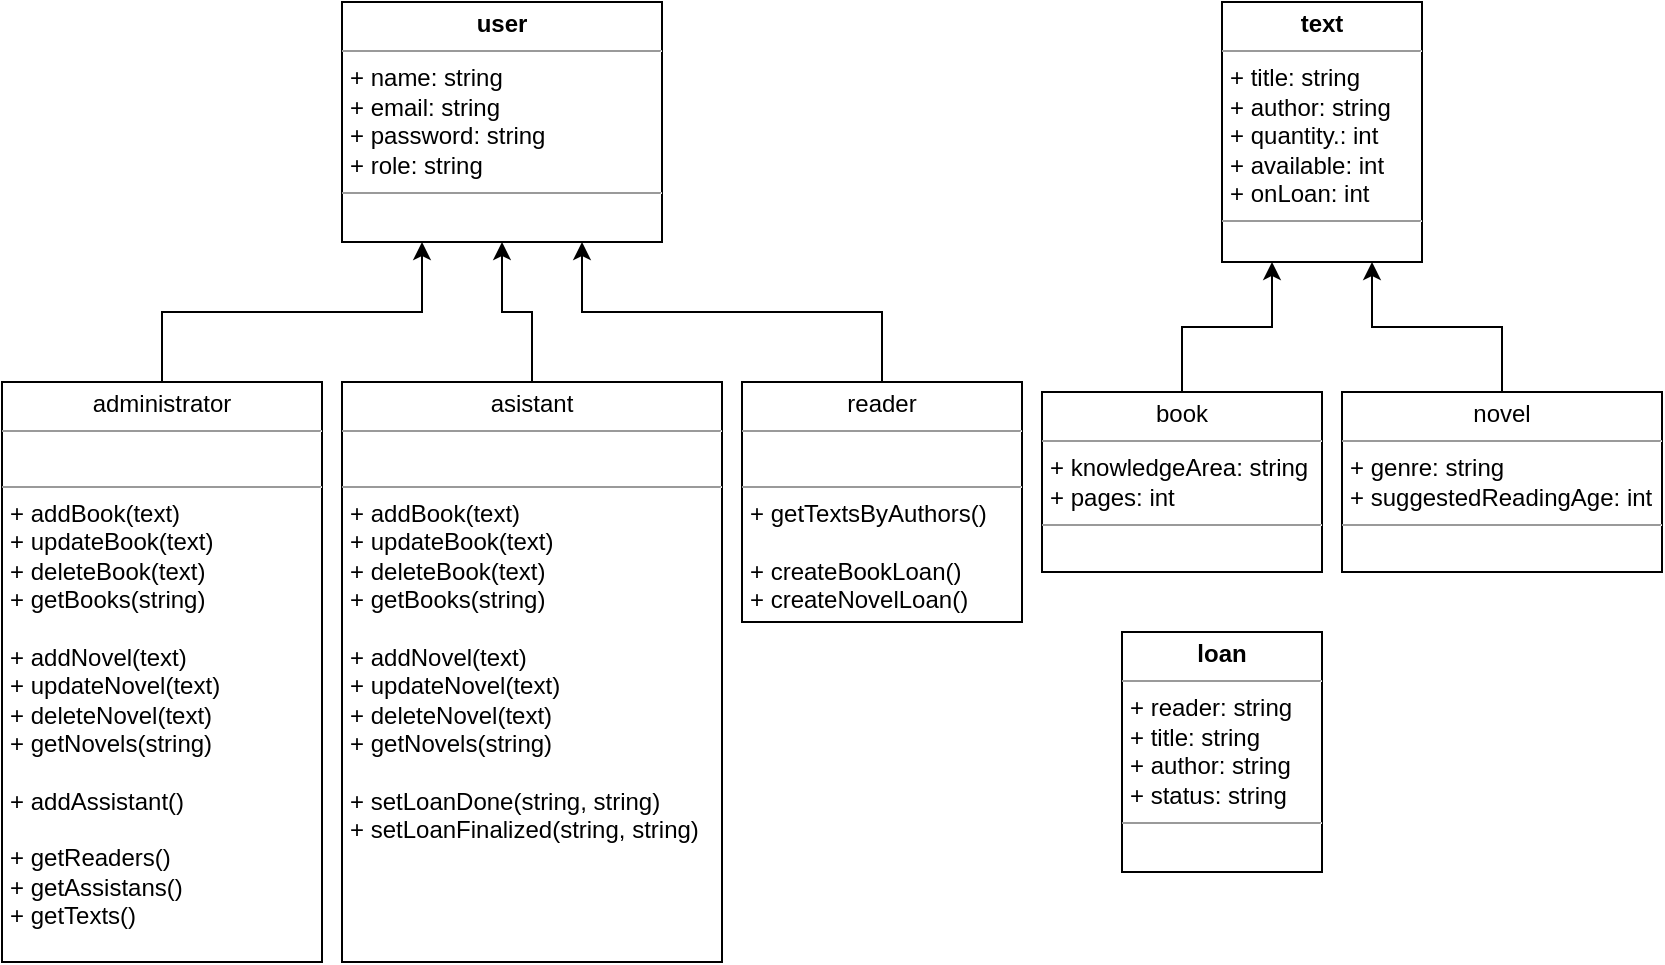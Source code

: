 <mxfile version="23.1.5" type="device">
  <diagram name="Page-1" id="DOIysHnRazi0n_MeW1Om">
    <mxGraphModel dx="880" dy="532" grid="1" gridSize="10" guides="1" tooltips="1" connect="1" arrows="1" fold="1" page="1" pageScale="1" pageWidth="850" pageHeight="1100" math="0" shadow="0">
      <root>
        <mxCell id="0" />
        <mxCell id="1" parent="0" />
        <mxCell id="ckGvIEc-qAHW7e7sVjnm-15" value="&lt;p style=&quot;margin:0px;margin-top:4px;text-align:center;&quot;&gt;&lt;b&gt;user&lt;/b&gt;&lt;/p&gt;&lt;hr size=&quot;1&quot;&gt;&lt;p style=&quot;margin:0px;margin-left:4px;&quot;&gt;+ name: string&lt;br&gt;&lt;/p&gt;&lt;p style=&quot;margin:0px;margin-left:4px;&quot;&gt;+ email: string&lt;br&gt;&lt;/p&gt;&lt;p style=&quot;margin:0px;margin-left:4px;&quot;&gt;+ password: string&lt;/p&gt;&lt;p style=&quot;margin:0px;margin-left:4px;&quot;&gt;+ role: string&lt;/p&gt;&lt;hr size=&quot;1&quot;&gt;&lt;p style=&quot;margin:0px;margin-left:4px;&quot;&gt;&lt;br&gt;&lt;/p&gt;" style="verticalAlign=top;align=left;overflow=fill;html=1;whiteSpace=wrap;" parent="1" vertex="1">
          <mxGeometry x="340" y="70" width="160" height="120" as="geometry" />
        </mxCell>
        <mxCell id="ckGvIEc-qAHW7e7sVjnm-20" style="edgeStyle=orthogonalEdgeStyle;rounded=0;orthogonalLoop=1;jettySize=auto;html=1;exitX=0.5;exitY=0;exitDx=0;exitDy=0;entryX=0.25;entryY=1;entryDx=0;entryDy=0;" parent="1" source="ckGvIEc-qAHW7e7sVjnm-16" target="ckGvIEc-qAHW7e7sVjnm-15" edge="1">
          <mxGeometry relative="1" as="geometry" />
        </mxCell>
        <mxCell id="ckGvIEc-qAHW7e7sVjnm-16" value="&lt;p style=&quot;margin:0px;margin-top:4px;text-align:center;&quot;&gt;administrator&lt;/p&gt;&lt;hr size=&quot;1&quot;&gt;&lt;p style=&quot;margin:0px;margin-left:4px;&quot;&gt;&lt;br&gt;&lt;/p&gt;&lt;hr size=&quot;1&quot;&gt;&lt;p style=&quot;margin:0px;margin-left:4px;&quot;&gt;+ addBook(text)&lt;/p&gt;&lt;p style=&quot;margin:0px;margin-left:4px;&quot;&gt;+ updateBook(text)&lt;/p&gt;&lt;p style=&quot;margin:0px;margin-left:4px;&quot;&gt;+ deleteBook(text)&lt;/p&gt;&lt;p style=&quot;margin:0px;margin-left:4px;&quot;&gt;+ getBooks(string)&lt;/p&gt;&lt;p style=&quot;margin:0px;margin-left:4px;&quot;&gt;&lt;br&gt;&lt;/p&gt;&lt;p style=&quot;margin: 0px 0px 0px 4px;&quot;&gt;+ addNovel(text)&lt;/p&gt;&lt;p style=&quot;margin: 0px 0px 0px 4px;&quot;&gt;+ updateNovel(text)&lt;/p&gt;&lt;p style=&quot;margin: 0px 0px 0px 4px;&quot;&gt;+ deleteNovel(text)&lt;/p&gt;&lt;p style=&quot;margin: 0px 0px 0px 4px;&quot;&gt;+ getNovels(string)&lt;/p&gt;&lt;p style=&quot;margin:0px;margin-left:4px;&quot;&gt;&lt;br&gt;&lt;/p&gt;&lt;p style=&quot;margin:0px;margin-left:4px;&quot;&gt;+ addAssistant()&lt;/p&gt;&lt;p style=&quot;margin:0px;margin-left:4px;&quot;&gt;&lt;br&gt;&lt;/p&gt;&lt;p style=&quot;margin:0px;margin-left:4px;&quot;&gt;+ getReaders()&lt;/p&gt;&lt;p style=&quot;margin:0px;margin-left:4px;&quot;&gt;+ getAssistans()&lt;/p&gt;&lt;p style=&quot;margin:0px;margin-left:4px;&quot;&gt;+ getTexts()&lt;/p&gt;" style="verticalAlign=top;align=left;overflow=fill;html=1;whiteSpace=wrap;" parent="1" vertex="1">
          <mxGeometry x="170" y="260" width="160" height="290" as="geometry" />
        </mxCell>
        <mxCell id="ckGvIEc-qAHW7e7sVjnm-21" style="edgeStyle=orthogonalEdgeStyle;rounded=0;orthogonalLoop=1;jettySize=auto;html=1;exitX=0.5;exitY=0;exitDx=0;exitDy=0;" parent="1" source="ckGvIEc-qAHW7e7sVjnm-18" target="ckGvIEc-qAHW7e7sVjnm-15" edge="1">
          <mxGeometry relative="1" as="geometry" />
        </mxCell>
        <mxCell id="ckGvIEc-qAHW7e7sVjnm-18" value="&lt;p style=&quot;margin:0px;margin-top:4px;text-align:center;&quot;&gt;asistant&lt;/p&gt;&lt;hr size=&quot;1&quot;&gt;&lt;p style=&quot;margin:0px;margin-left:4px;&quot;&gt;&lt;br&gt;&lt;/p&gt;&lt;hr size=&quot;1&quot;&gt;&lt;p style=&quot;margin: 0px 0px 0px 4px;&quot;&gt;+ addBook(text)&lt;/p&gt;&lt;p style=&quot;margin: 0px 0px 0px 4px;&quot;&gt;+ updateBook(text)&lt;/p&gt;&lt;p style=&quot;margin: 0px 0px 0px 4px;&quot;&gt;+ deleteBook(text)&lt;/p&gt;&lt;p style=&quot;margin: 0px 0px 0px 4px;&quot;&gt;+ getBooks(string)&lt;/p&gt;&lt;p style=&quot;margin: 0px 0px 0px 4px;&quot;&gt;&lt;br&gt;&lt;/p&gt;&lt;p style=&quot;margin: 0px 0px 0px 4px;&quot;&gt;+ addNovel(text)&lt;/p&gt;&lt;p style=&quot;margin: 0px 0px 0px 4px;&quot;&gt;+ updateNovel(text)&lt;/p&gt;&lt;p style=&quot;margin: 0px 0px 0px 4px;&quot;&gt;+ deleteNovel(text)&lt;/p&gt;&lt;p style=&quot;margin: 0px 0px 0px 4px;&quot;&gt;+ getNovels(string)&lt;/p&gt;&lt;p style=&quot;margin: 0px 0px 0px 4px;&quot;&gt;&lt;br&gt;&lt;/p&gt;&lt;p style=&quot;margin:0px;margin-left:4px;&quot;&gt;+ setLoanDone(string, string)&lt;/p&gt;&lt;p style=&quot;margin:0px;margin-left:4px;&quot;&gt;+ setLoanFinalized(string, string)&lt;/p&gt;&lt;p style=&quot;margin:0px;margin-left:4px;&quot;&gt;&lt;br&gt;&lt;/p&gt;&lt;p style=&quot;margin:0px;margin-left:4px;&quot;&gt;&lt;br&gt;&lt;/p&gt;" style="verticalAlign=top;align=left;overflow=fill;html=1;whiteSpace=wrap;" parent="1" vertex="1">
          <mxGeometry x="340" y="260" width="190" height="290" as="geometry" />
        </mxCell>
        <mxCell id="ckGvIEc-qAHW7e7sVjnm-22" value="&lt;p style=&quot;margin:0px;margin-top:4px;text-align:center;&quot;&gt;&lt;b&gt;text&lt;/b&gt;&lt;/p&gt;&lt;hr size=&quot;1&quot;&gt;&lt;p style=&quot;margin:0px;margin-left:4px;&quot;&gt;+ title: string&lt;br&gt;&lt;/p&gt;&lt;p style=&quot;margin:0px;margin-left:4px;&quot;&gt;+ author: string&lt;br&gt;&lt;/p&gt;&lt;p style=&quot;margin:0px;margin-left:4px;&quot;&gt;+ quantity.: int&lt;/p&gt;&lt;p style=&quot;margin:0px;margin-left:4px;&quot;&gt;+ available: int&lt;/p&gt;&lt;p style=&quot;margin:0px;margin-left:4px;&quot;&gt;+ onLoan: int&lt;/p&gt;&lt;hr size=&quot;1&quot;&gt;&lt;p style=&quot;margin:0px;margin-left:4px;&quot;&gt;&lt;br&gt;&lt;/p&gt;" style="verticalAlign=top;align=left;overflow=fill;html=1;whiteSpace=wrap;" parent="1" vertex="1">
          <mxGeometry x="780" y="70" width="100" height="130" as="geometry" />
        </mxCell>
        <mxCell id="mhMeixmQPNtmKC2Ot4LU-4" style="edgeStyle=orthogonalEdgeStyle;rounded=0;orthogonalLoop=1;jettySize=auto;html=1;exitX=0.5;exitY=0;exitDx=0;exitDy=0;entryX=0.25;entryY=1;entryDx=0;entryDy=0;" parent="1" source="ckGvIEc-qAHW7e7sVjnm-23" target="ckGvIEc-qAHW7e7sVjnm-22" edge="1">
          <mxGeometry relative="1" as="geometry" />
        </mxCell>
        <mxCell id="ckGvIEc-qAHW7e7sVjnm-23" value="&lt;p style=&quot;margin:0px;margin-top:4px;text-align:center;&quot;&gt;book&lt;/p&gt;&lt;hr size=&quot;1&quot;&gt;&lt;p style=&quot;margin:0px;margin-left:4px;&quot;&gt;+ knowledgeArea: string&lt;/p&gt;&lt;p style=&quot;margin:0px;margin-left:4px;&quot;&gt;+ pages: int&lt;/p&gt;&lt;hr size=&quot;1&quot;&gt;&lt;p style=&quot;margin:0px;margin-left:4px;&quot;&gt;&lt;br&gt;&lt;/p&gt;" style="verticalAlign=top;align=left;overflow=fill;html=1;whiteSpace=wrap;" parent="1" vertex="1">
          <mxGeometry x="690" y="265" width="140" height="90" as="geometry" />
        </mxCell>
        <mxCell id="mhMeixmQPNtmKC2Ot4LU-5" style="edgeStyle=orthogonalEdgeStyle;rounded=0;orthogonalLoop=1;jettySize=auto;html=1;exitX=0.5;exitY=0;exitDx=0;exitDy=0;entryX=0.75;entryY=1;entryDx=0;entryDy=0;" parent="1" source="ckGvIEc-qAHW7e7sVjnm-24" target="ckGvIEc-qAHW7e7sVjnm-22" edge="1">
          <mxGeometry relative="1" as="geometry" />
        </mxCell>
        <mxCell id="ckGvIEc-qAHW7e7sVjnm-24" value="&lt;p style=&quot;margin:0px;margin-top:4px;text-align:center;&quot;&gt;novel&lt;/p&gt;&lt;hr size=&quot;1&quot;&gt;&lt;p style=&quot;margin:0px;margin-left:4px;&quot;&gt;+ genre: string&lt;/p&gt;&lt;p style=&quot;margin:0px;margin-left:4px;&quot;&gt;+ suggestedReadingAge: int&lt;/p&gt;&lt;hr size=&quot;1&quot;&gt;&lt;p style=&quot;margin:0px;margin-left:4px;&quot;&gt;&lt;br&gt;&lt;/p&gt;" style="verticalAlign=top;align=left;overflow=fill;html=1;whiteSpace=wrap;" parent="1" vertex="1">
          <mxGeometry x="840" y="265" width="160" height="90" as="geometry" />
        </mxCell>
        <mxCell id="mhMeixmQPNtmKC2Ot4LU-3" style="edgeStyle=orthogonalEdgeStyle;rounded=0;orthogonalLoop=1;jettySize=auto;html=1;exitX=0.5;exitY=0;exitDx=0;exitDy=0;entryX=0.75;entryY=1;entryDx=0;entryDy=0;" parent="1" source="mhMeixmQPNtmKC2Ot4LU-1" target="ckGvIEc-qAHW7e7sVjnm-15" edge="1">
          <mxGeometry relative="1" as="geometry" />
        </mxCell>
        <mxCell id="mhMeixmQPNtmKC2Ot4LU-1" value="&lt;p style=&quot;margin:0px;margin-top:4px;text-align:center;&quot;&gt;reader&lt;/p&gt;&lt;hr size=&quot;1&quot;&gt;&lt;p style=&quot;margin:0px;margin-left:4px;&quot;&gt;&lt;br&gt;&lt;/p&gt;&lt;hr size=&quot;1&quot;&gt;&lt;p style=&quot;margin: 0px 0px 0px 4px;&quot;&gt;+&amp;nbsp;getTextsByAuthors&lt;span style=&quot;background-color: initial;&quot;&gt;()&lt;/span&gt;&lt;/p&gt;&lt;p style=&quot;margin: 0px 0px 0px 4px;&quot;&gt;&lt;br&gt;&lt;/p&gt;&lt;p style=&quot;margin: 0px 0px 0px 4px;&quot;&gt;+ createBookLoan()&lt;/p&gt;&lt;p style=&quot;margin: 0px 0px 0px 4px;&quot;&gt;+ createNovelLoan()&lt;br&gt;&lt;/p&gt;&lt;p style=&quot;margin:0px;margin-left:4px;&quot;&gt;&lt;br&gt;&lt;/p&gt;" style="verticalAlign=top;align=left;overflow=fill;html=1;whiteSpace=wrap;" parent="1" vertex="1">
          <mxGeometry x="540" y="260" width="140" height="120" as="geometry" />
        </mxCell>
        <mxCell id="mhMeixmQPNtmKC2Ot4LU-2" value="&lt;p style=&quot;margin:0px;margin-top:4px;text-align:center;&quot;&gt;&lt;b style=&quot;background-color: initial;&quot;&gt;loan&lt;/b&gt;&lt;br&gt;&lt;/p&gt;&lt;hr size=&quot;1&quot;&gt;&lt;p style=&quot;margin:0px;margin-left:4px;&quot;&gt;&lt;span style=&quot;background-color: initial;&quot;&gt;+ reader: string&lt;/span&gt;&lt;/p&gt;&lt;p style=&quot;margin: 0px 0px 0px 4px;&quot;&gt;+ title: string&lt;br&gt;&lt;/p&gt;&lt;p style=&quot;margin: 0px 0px 0px 4px;&quot;&gt;+ author: string&lt;/p&gt;&lt;p style=&quot;margin: 0px 0px 0px 4px;&quot;&gt;+ status: string&lt;/p&gt;&lt;hr size=&quot;1&quot;&gt;&lt;p style=&quot;margin:0px;margin-left:4px;&quot;&gt;&lt;br&gt;&lt;/p&gt;" style="verticalAlign=top;align=left;overflow=fill;html=1;whiteSpace=wrap;" parent="1" vertex="1">
          <mxGeometry x="730" y="385" width="100" height="120" as="geometry" />
        </mxCell>
      </root>
    </mxGraphModel>
  </diagram>
</mxfile>
